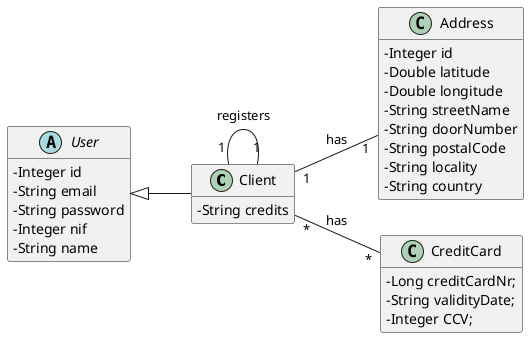 @startuml
skinparam classAttributeIconSize 0
hide methods
left to right direction



class Client{
-String credits
}

abstract class User{
-Integer id
-String email
-String password
-Integer nif
-String name
}

class Address{
-Integer id
-Double latitude
-Double longitude
-String streetName
-String doorNumber
-String postalCode
-String locality
-String country
}

class CreditCard{
-Long creditCardNr;
-String validityDate;
-Integer CCV;
+CreditCard(creditCardNr,validityDate,CCV)
}

class Client extends User


Client "1" -- "1" Client : registers
Client "1" -- "1" Address : has
Client "*" -- "*" CreditCard : has

@enduml